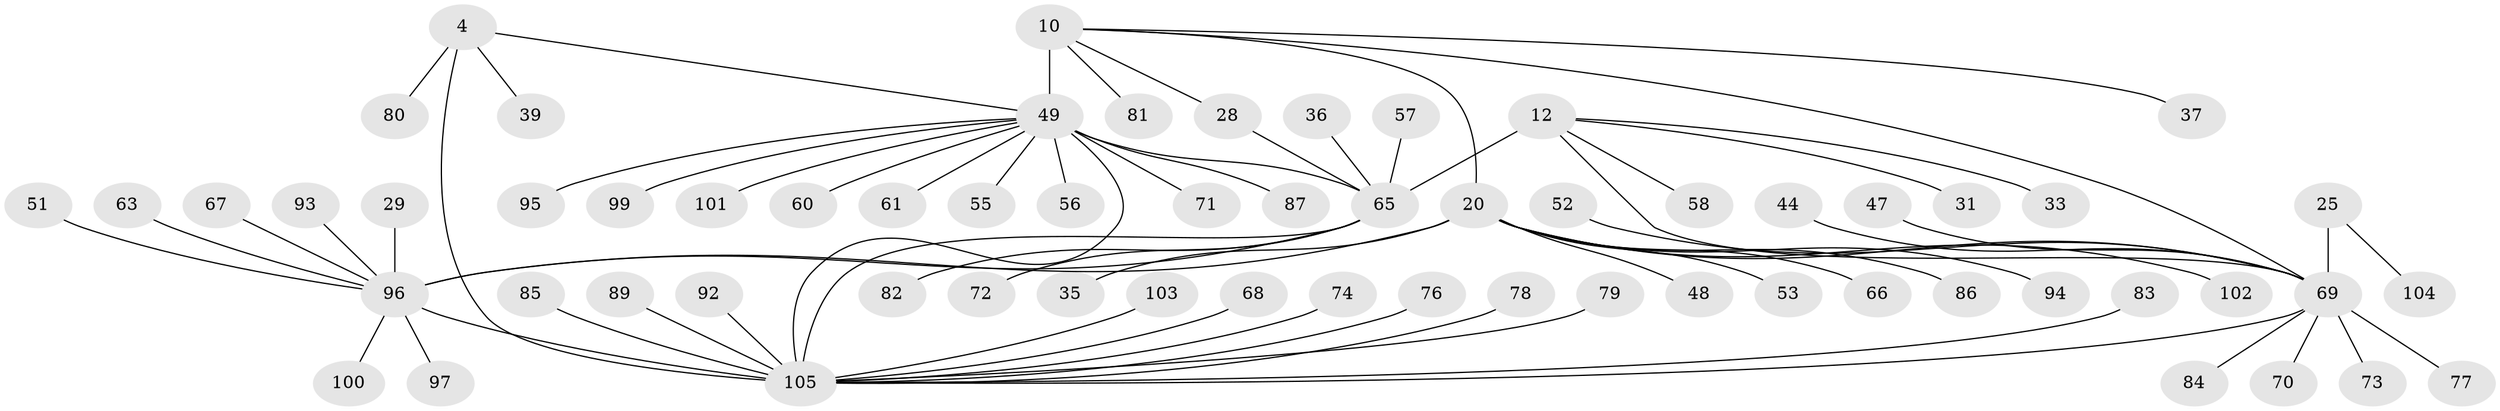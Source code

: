 // original degree distribution, {5: 0.0380952380952381, 10: 0.0380952380952381, 14: 0.009523809523809525, 6: 0.01904761904761905, 8: 0.047619047619047616, 7: 0.0380952380952381, 9: 0.0380952380952381, 4: 0.009523809523809525, 1: 0.6285714285714286, 2: 0.11428571428571428, 3: 0.01904761904761905}
// Generated by graph-tools (version 1.1) at 2025/58/03/04/25 21:58:18]
// undirected, 63 vertices, 70 edges
graph export_dot {
graph [start="1"]
  node [color=gray90,style=filled];
  4 [super="+1"];
  10 [super="+6"];
  12 [super="+11"];
  20 [super="+19"];
  25 [super="+23"];
  28;
  29;
  31;
  33;
  35;
  36;
  37;
  39;
  44;
  47;
  48;
  49 [super="+9+30+32+41+42"];
  51 [super="+43"];
  52;
  53;
  55;
  56;
  57;
  58;
  60;
  61;
  63;
  65 [super="+14+34+15"];
  66;
  67;
  68;
  69 [super="+24"];
  70;
  71;
  72;
  73;
  74;
  76;
  77;
  78 [super="+50"];
  79;
  80;
  81;
  82 [super="+40"];
  83;
  84;
  85 [super="+59"];
  86;
  87 [super="+38"];
  89 [super="+88"];
  92;
  93;
  94;
  95 [super="+91"];
  96 [super="+17"];
  97;
  99 [super="+90"];
  100;
  101;
  102;
  103;
  104;
  105 [super="+98+5+26+27+54+62+46+64"];
  4 -- 39;
  4 -- 80;
  4 -- 105 [weight=6];
  4 -- 49;
  10 -- 81;
  10 -- 37;
  10 -- 28;
  10 -- 49 [weight=6];
  10 -- 20;
  10 -- 69;
  12 -- 58;
  12 -- 33;
  12 -- 31;
  12 -- 65 [weight=6];
  12 -- 69;
  20 -- 66;
  20 -- 35;
  20 -- 102;
  20 -- 48;
  20 -- 53;
  20 -- 86;
  20 -- 94;
  20 -- 96 [weight=6];
  20 -- 69;
  25 -- 104;
  25 -- 69 [weight=6];
  28 -- 65;
  29 -- 96;
  36 -- 65;
  44 -- 69;
  47 -- 69;
  49 -- 71;
  49 -- 87;
  49 -- 95;
  49 -- 99;
  49 -- 101;
  49 -- 55;
  49 -- 56;
  49 -- 60;
  49 -- 61;
  49 -- 65 [weight=2];
  49 -- 105;
  51 -- 96;
  52 -- 69;
  57 -- 65;
  63 -- 96;
  65 -- 72;
  65 -- 82;
  65 -- 105 [weight=2];
  65 -- 96;
  67 -- 96;
  68 -- 105;
  69 -- 70;
  69 -- 73;
  69 -- 105 [weight=2];
  69 -- 77;
  69 -- 84;
  74 -- 105;
  76 -- 105;
  78 -- 105;
  79 -- 105;
  83 -- 105;
  85 -- 105;
  89 -- 105;
  92 -- 105;
  93 -- 96;
  96 -- 97;
  96 -- 100;
  96 -- 105;
  103 -- 105;
}
